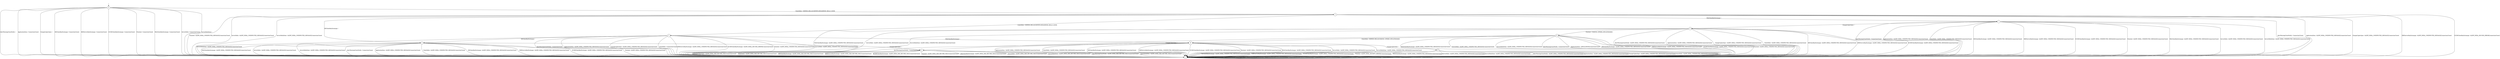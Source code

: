 digraph g {
__start0 [label="" shape="none"];

	s0 [shape="circle" label="0"];
	s1 [shape="circle" label="1"];
	s2 [shape="circle" label="2"];
	s3 [shape="circle" label="3"];
	s4 [shape="circle" label="4"];
	s5 [shape="circle" label="5"];
	s6 [shape="circle" label="6"];
	s7 [shape="circle" label="7"];
	s8 [shape="circle" label="8"];
	s9 [shape="circle" label="9"];
	s10 [shape="circle" label="10"];
	s0 -> s1 [label="AlertWarningCloseNotify / -"];
	s0 -> s1 [label="ApplicationData / ConnectionClosed"];
	s0 -> s1 [label="ChangeCipherSpec / -"];
	s0 -> s2 [label="ClientHello / SERVER_HELLO|CERTIFICATE|SERVER_HELLO_DONE"];
	s0 -> s1 [label="DHClientKeyExchange / ConnectionClosed"];
	s0 -> s1 [label="DHEServerKeyExchange / ConnectionClosed"];
	s0 -> s1 [label="ECDHClientKeyExchange / ConnectionClosed"];
	s0 -> s1 [label="Finished / ConnectionClosed"];
	s0 -> s1 [label="RSAClientKeyExchange / ConnectionClosed"];
	s0 -> s1 [label="ServerHello / ConnectionClosed"];
	s0 -> s1 [label="ServerHelloDone / -"];
	s1 -> s1 [label="AlertWarningCloseNotify / ConnectionClosed"];
	s1 -> s1 [label="ApplicationData / ConnectionClosed"];
	s1 -> s1 [label="ChangeCipherSpec / ConnectionClosed"];
	s1 -> s1 [label="ClientHello / ConnectionClosed"];
	s1 -> s1 [label="DHClientKeyExchange / ConnectionClosed"];
	s1 -> s1 [label="DHEServerKeyExchange / ConnectionClosed"];
	s1 -> s1 [label="ECDHClientKeyExchange / ConnectionClosed"];
	s1 -> s1 [label="Finished / ConnectionClosed"];
	s1 -> s1 [label="RSAClientKeyExchange / ConnectionClosed"];
	s1 -> s1 [label="ServerHello / ConnectionClosed"];
	s1 -> s1 [label="ServerHelloDone / ConnectionClosed"];
	s2 -> s1 [label="AlertWarningCloseNotify / ConnectionClosed"];
	s2 -> s1 [label="ApplicationData / ALERT_FATAL_UNEXPECTED_MESSAGE|ConnectionClosed"];
	s2 -> s1 [label="ChangeCipherSpec / ALERT_FATAL_UNEXPECTED_MESSAGE|ConnectionClosed"];
	s2 -> s3 [label="ClientHello / SERVER_HELLO|CERTIFICATE|SERVER_HELLO_DONE"];
	s2 -> s4 [label="DHClientKeyExchange / -"];
	s2 -> s1 [label="DHEServerKeyExchange / ALERT_FATAL_UNEXPECTED_MESSAGE|ConnectionClosed"];
	s2 -> s1 [label="ECDHClientKeyExchange / ALERT_FATAL_DECODE_ERROR|ConnectionClosed"];
	s2 -> s1 [label="Finished / ALERT_FATAL_UNEXPECTED_MESSAGE|ConnectionClosed"];
	s2 -> s7 [label="RSAClientKeyExchange / -"];
	s2 -> s1 [label="ServerHello / ALERT_FATAL_UNEXPECTED_MESSAGE|ConnectionClosed"];
	s2 -> s1 [label="ServerHelloDone / ALERT_FATAL_UNEXPECTED_MESSAGE|ConnectionClosed"];
	s3 -> s1 [label="AlertWarningCloseNotify / ConnectionClosed"];
	s3 -> s1 [label="ApplicationData / ALERT_FATAL_UNEXPECTED_MESSAGE|ConnectionClosed"];
	s3 -> s1 [label="ChangeCipherSpec / ALERT_FATAL_UNEXPECTED_MESSAGE|ConnectionClosed"];
	s3 -> s1 [label="ClientHello / ConnectionClosed"];
	s3 -> s4 [label="DHClientKeyExchange / -"];
	s3 -> s1 [label="DHEServerKeyExchange / ALERT_FATAL_UNEXPECTED_MESSAGE|ConnectionClosed"];
	s3 -> s1 [label="ECDHClientKeyExchange / ALERT_FATAL_DECODE_ERROR|ConnectionClosed"];
	s3 -> s1 [label="Finished / ALERT_FATAL_UNEXPECTED_MESSAGE|ConnectionClosed"];
	s3 -> s10 [label="RSAClientKeyExchange / -"];
	s3 -> s1 [label="ServerHello / ALERT_FATAL_UNEXPECTED_MESSAGE|ConnectionClosed"];
	s3 -> s1 [label="ServerHelloDone / ALERT_FATAL_UNEXPECTED_MESSAGE|ConnectionClosed"];
	s4 -> s1 [label="AlertWarningCloseNotify / ConnectionClosed"];
	s4 -> s1 [label="ApplicationData / ALERT_FATAL_UNEXPECTED_MESSAGE|ConnectionClosed"];
	s4 -> s5 [label="ChangeCipherSpec / -"];
	s4 -> s1 [label="ClientHello / ALERT_FATAL_UNEXPECTED_MESSAGE|ConnectionClosed"];
	s4 -> s1 [label="DHClientKeyExchange / ALERT_FATAL_UNEXPECTED_MESSAGE|ConnectionClosed"];
	s4 -> s1 [label="DHEServerKeyExchange / ALERT_FATAL_UNEXPECTED_MESSAGE|ConnectionClosed"];
	s4 -> s1 [label="ECDHClientKeyExchange / ALERT_FATAL_UNEXPECTED_MESSAGE|ConnectionClosed"];
	s4 -> s1 [label="Finished / ALERT_FATAL_UNEXPECTED_MESSAGE|ConnectionClosed"];
	s4 -> s1 [label="RSAClientKeyExchange / ALERT_FATAL_UNEXPECTED_MESSAGE|ConnectionClosed"];
	s4 -> s1 [label="ServerHello / ALERT_FATAL_UNEXPECTED_MESSAGE|ConnectionClosed"];
	s4 -> s1 [label="ServerHelloDone / ALERT_FATAL_UNEXPECTED_MESSAGE|ConnectionClosed"];
	s5 -> s1 [label="AlertWarningCloseNotify / ALERT_FATAL_BAD_RECORD_MAC|ConnectionClosed"];
	s5 -> s1 [label="ApplicationData / ALERT_FATAL_BAD_RECORD_MAC|ConnectionClosed"];
	s5 -> s1 [label="ChangeCipherSpec / ALERT_FATAL_BAD_RECORD_MAC|ConnectionClosed"];
	s5 -> s1 [label="ClientHello / ALERT_FATAL_BAD_RECORD_MAC|ConnectionClosed"];
	s5 -> s1 [label="DHClientKeyExchange / ALERT_FATAL_BAD_RECORD_MAC|ConnectionClosed"];
	s5 -> s1 [label="DHEServerKeyExchange / ALERT_FATAL_BAD_RECORD_MAC|ConnectionClosed"];
	s5 -> s1 [label="ECDHClientKeyExchange / ALERT_FATAL_BAD_RECORD_MAC|ConnectionClosed"];
	s5 -> s1 [label="Finished / ALERT_FATAL_BAD_RECORD_MAC|ConnectionClosed"];
	s5 -> s1 [label="RSAClientKeyExchange / ALERT_FATAL_BAD_RECORD_MAC|ConnectionClosed"];
	s5 -> s1 [label="ServerHello / ALERT_FATAL_BAD_RECORD_MAC|ConnectionClosed"];
	s5 -> s1 [label="ServerHelloDone / ALERT_FATAL_BAD_RECORD_MAC|ConnectionClosed"];
	s6 -> s1 [label="AlertWarningCloseNotify / ALERT_FATAL_UNEXPECTED_MESSAGE|ConnectionClosed"];
	s6 -> s1 [label="ApplicationData / ALERT_FATAL_UNEXPECTED_MESSAGE|ConnectionClosed"];
	s6 -> s1 [label="ChangeCipherSpec / ALERT_FATAL_UNEXPECTED_MESSAGE|ConnectionClosed"];
	s6 -> s1 [label="ClientHello / ALERT_FATAL_UNEXPECTED_MESSAGE|ConnectionClosed"];
	s6 -> s1 [label="DHClientKeyExchange / ALERT_FATAL_UNEXPECTED_MESSAGE|ConnectionClosed"];
	s6 -> s1 [label="DHEServerKeyExchange / ALERT_FATAL_UNEXPECTED_MESSAGE|ConnectionClosed"];
	s6 -> s1 [label="ECDHClientKeyExchange / ALERT_FATAL_UNEXPECTED_MESSAGE|ConnectionClosed"];
	s6 -> s8 [label="Finished / CHANGE_CIPHER_SPEC|FINISHED"];
	s6 -> s1 [label="RSAClientKeyExchange / ALERT_FATAL_UNEXPECTED_MESSAGE|ConnectionClosed"];
	s6 -> s1 [label="ServerHello / ALERT_FATAL_UNEXPECTED_MESSAGE|ConnectionClosed"];
	s6 -> s1 [label="ServerHelloDone / ALERT_FATAL_UNEXPECTED_MESSAGE|ConnectionClosed"];
	s7 -> s1 [label="AlertWarningCloseNotify / ConnectionClosed"];
	s7 -> s1 [label="ApplicationData / ALERT_FATAL_UNEXPECTED_MESSAGE|ConnectionClosed"];
	s7 -> s6 [label="ChangeCipherSpec / -"];
	s7 -> s1 [label="ClientHello / ALERT_FATAL_UNEXPECTED_MESSAGE|ConnectionClosed"];
	s7 -> s1 [label="DHClientKeyExchange / ALERT_FATAL_UNEXPECTED_MESSAGE|ConnectionClosed"];
	s7 -> s1 [label="DHEServerKeyExchange / ALERT_FATAL_UNEXPECTED_MESSAGE|ConnectionClosed"];
	s7 -> s1 [label="ECDHClientKeyExchange / ALERT_FATAL_UNEXPECTED_MESSAGE|ConnectionClosed"];
	s7 -> s1 [label="Finished / ALERT_FATAL_UNEXPECTED_MESSAGE|ConnectionClosed"];
	s7 -> s1 [label="RSAClientKeyExchange / ALERT_FATAL_UNEXPECTED_MESSAGE|ConnectionClosed"];
	s7 -> s1 [label="ServerHello / ALERT_FATAL_UNEXPECTED_MESSAGE|ConnectionClosed"];
	s7 -> s1 [label="ServerHelloDone / ALERT_FATAL_UNEXPECTED_MESSAGE|ConnectionClosed"];
	s8 -> s1 [label="AlertWarningCloseNotify / ConnectionClosed"];
	s8 -> s1 [label="ApplicationData / APPLICATION|ConnectionClosed"];
	s8 -> s5 [label="ChangeCipherSpec / -"];
	s8 -> s10 [label="ClientHello / SERVER_HELLO|CHANGE_CIPHER_SPEC|FINISHED"];
	s8 -> s1 [label="DHClientKeyExchange / ALERT_FATAL_UNEXPECTED_MESSAGE|ConnectionClosed"];
	s8 -> s1 [label="DHEServerKeyExchange / ALERT_FATAL_UNEXPECTED_MESSAGE|ConnectionClosed"];
	s8 -> s1 [label="ECDHClientKeyExchange / ALERT_FATAL_UNEXPECTED_MESSAGE|ConnectionClosed"];
	s8 -> s1 [label="Finished / ALERT_FATAL_UNEXPECTED_MESSAGE|ConnectionClosed"];
	s8 -> s1 [label="RSAClientKeyExchange / ALERT_FATAL_UNEXPECTED_MESSAGE|ConnectionClosed"];
	s8 -> s1 [label="ServerHello / ALERT_FATAL_UNEXPECTED_MESSAGE|ConnectionClosed"];
	s8 -> s1 [label="ServerHelloDone / ALERT_FATAL_UNEXPECTED_MESSAGE|ConnectionClosed"];
	s9 -> s1 [label="AlertWarningCloseNotify / ALERT_FATAL_UNEXPECTED_MESSAGE|ConnectionClosed"];
	s9 -> s1 [label="ApplicationData / ALERT_FATAL_UNEXPECTED_MESSAGE|ConnectionClosed"];
	s9 -> s1 [label="ChangeCipherSpec / ALERT_FATAL_UNEXPECTED_MESSAGE|ConnectionClosed"];
	s9 -> s1 [label="ClientHello / ALERT_FATAL_UNEXPECTED_MESSAGE|ConnectionClosed"];
	s9 -> s1 [label="DHClientKeyExchange / ALERT_FATAL_UNEXPECTED_MESSAGE|ConnectionClosed"];
	s9 -> s1 [label="DHEServerKeyExchange / ALERT_FATAL_UNEXPECTED_MESSAGE|ConnectionClosed"];
	s9 -> s1 [label="ECDHClientKeyExchange / ALERT_FATAL_UNEXPECTED_MESSAGE|ConnectionClosed"];
	s9 -> s1 [label="Finished / ALERT_FATAL_DECRYPT_ERROR|ConnectionClosed"];
	s9 -> s1 [label="RSAClientKeyExchange / ALERT_FATAL_UNEXPECTED_MESSAGE|ConnectionClosed"];
	s9 -> s1 [label="ServerHello / ALERT_FATAL_UNEXPECTED_MESSAGE|ConnectionClosed"];
	s9 -> s1 [label="ServerHelloDone / ALERT_FATAL_UNEXPECTED_MESSAGE|ConnectionClosed"];
	s10 -> s1 [label="AlertWarningCloseNotify / ConnectionClosed"];
	s10 -> s1 [label="ApplicationData / ALERT_FATAL_UNEXPECTED_MESSAGE|ConnectionClosed"];
	s10 -> s9 [label="ChangeCipherSpec / -"];
	s10 -> s1 [label="ClientHello / ALERT_FATAL_UNEXPECTED_MESSAGE|ConnectionClosed"];
	s10 -> s1 [label="DHClientKeyExchange / ALERT_FATAL_UNEXPECTED_MESSAGE|ConnectionClosed"];
	s10 -> s1 [label="DHEServerKeyExchange / ALERT_FATAL_UNEXPECTED_MESSAGE|ConnectionClosed"];
	s10 -> s1 [label="ECDHClientKeyExchange / ALERT_FATAL_UNEXPECTED_MESSAGE|ConnectionClosed"];
	s10 -> s1 [label="Finished / ALERT_FATAL_UNEXPECTED_MESSAGE|ConnectionClosed"];
	s10 -> s1 [label="RSAClientKeyExchange / ALERT_FATAL_UNEXPECTED_MESSAGE|ConnectionClosed"];
	s10 -> s1 [label="ServerHello / ALERT_FATAL_UNEXPECTED_MESSAGE|ConnectionClosed"];
	s10 -> s1 [label="ServerHelloDone / ALERT_FATAL_UNEXPECTED_MESSAGE|ConnectionClosed"];

__start0 -> s0;
}
